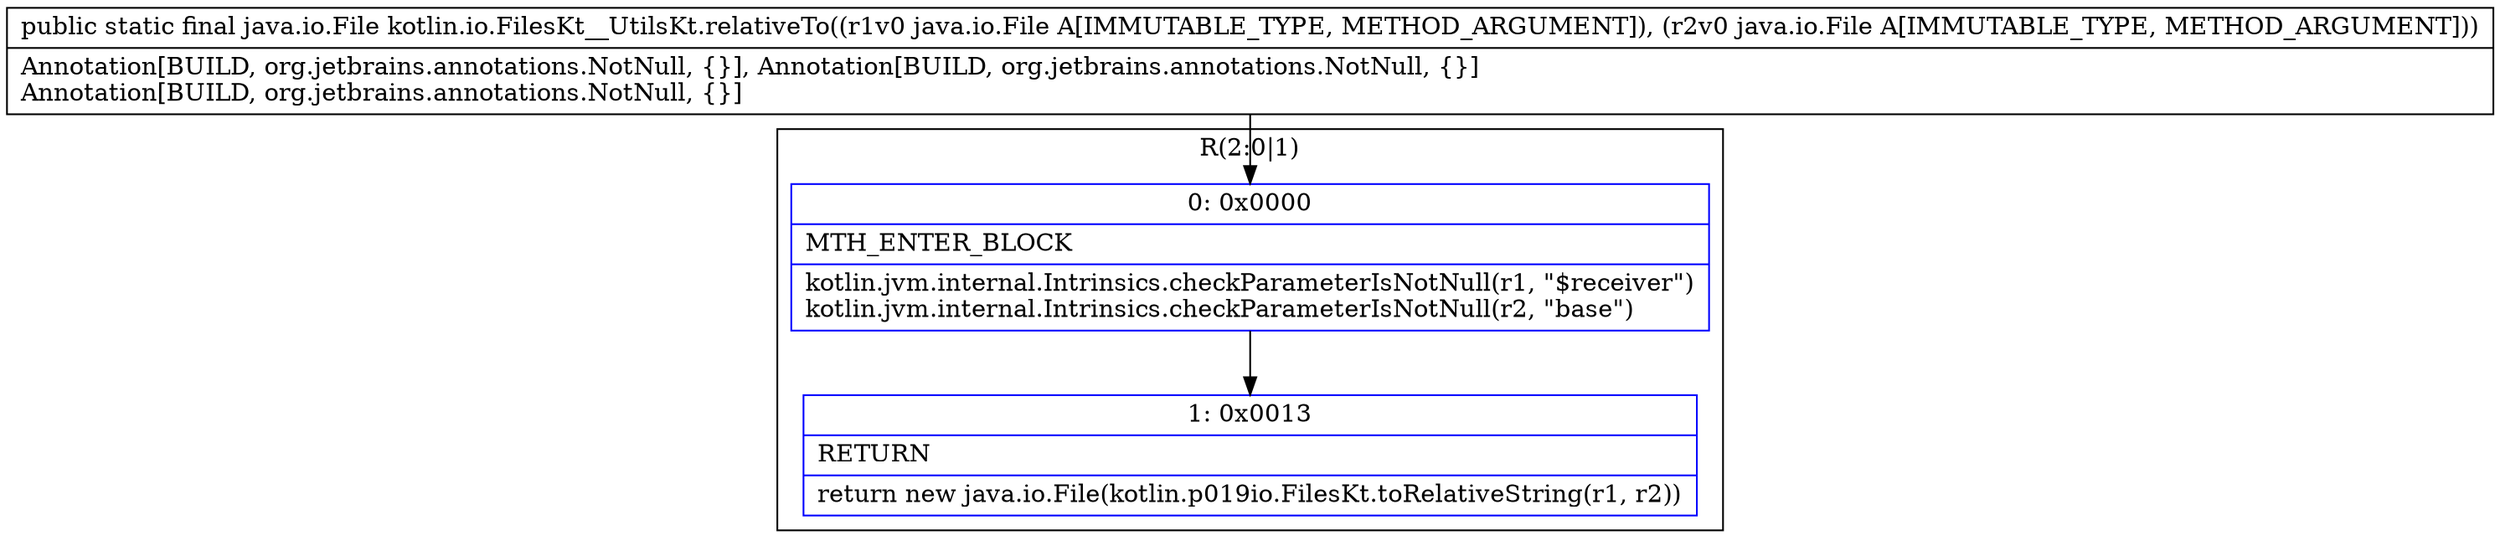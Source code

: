 digraph "CFG forkotlin.io.FilesKt__UtilsKt.relativeTo(Ljava\/io\/File;Ljava\/io\/File;)Ljava\/io\/File;" {
subgraph cluster_Region_2143928699 {
label = "R(2:0|1)";
node [shape=record,color=blue];
Node_0 [shape=record,label="{0\:\ 0x0000|MTH_ENTER_BLOCK\l|kotlin.jvm.internal.Intrinsics.checkParameterIsNotNull(r1, \"$receiver\")\lkotlin.jvm.internal.Intrinsics.checkParameterIsNotNull(r2, \"base\")\l}"];
Node_1 [shape=record,label="{1\:\ 0x0013|RETURN\l|return new java.io.File(kotlin.p019io.FilesKt.toRelativeString(r1, r2))\l}"];
}
MethodNode[shape=record,label="{public static final java.io.File kotlin.io.FilesKt__UtilsKt.relativeTo((r1v0 java.io.File A[IMMUTABLE_TYPE, METHOD_ARGUMENT]), (r2v0 java.io.File A[IMMUTABLE_TYPE, METHOD_ARGUMENT]))  | Annotation[BUILD, org.jetbrains.annotations.NotNull, \{\}], Annotation[BUILD, org.jetbrains.annotations.NotNull, \{\}]\lAnnotation[BUILD, org.jetbrains.annotations.NotNull, \{\}]\l}"];
MethodNode -> Node_0;
Node_0 -> Node_1;
}

